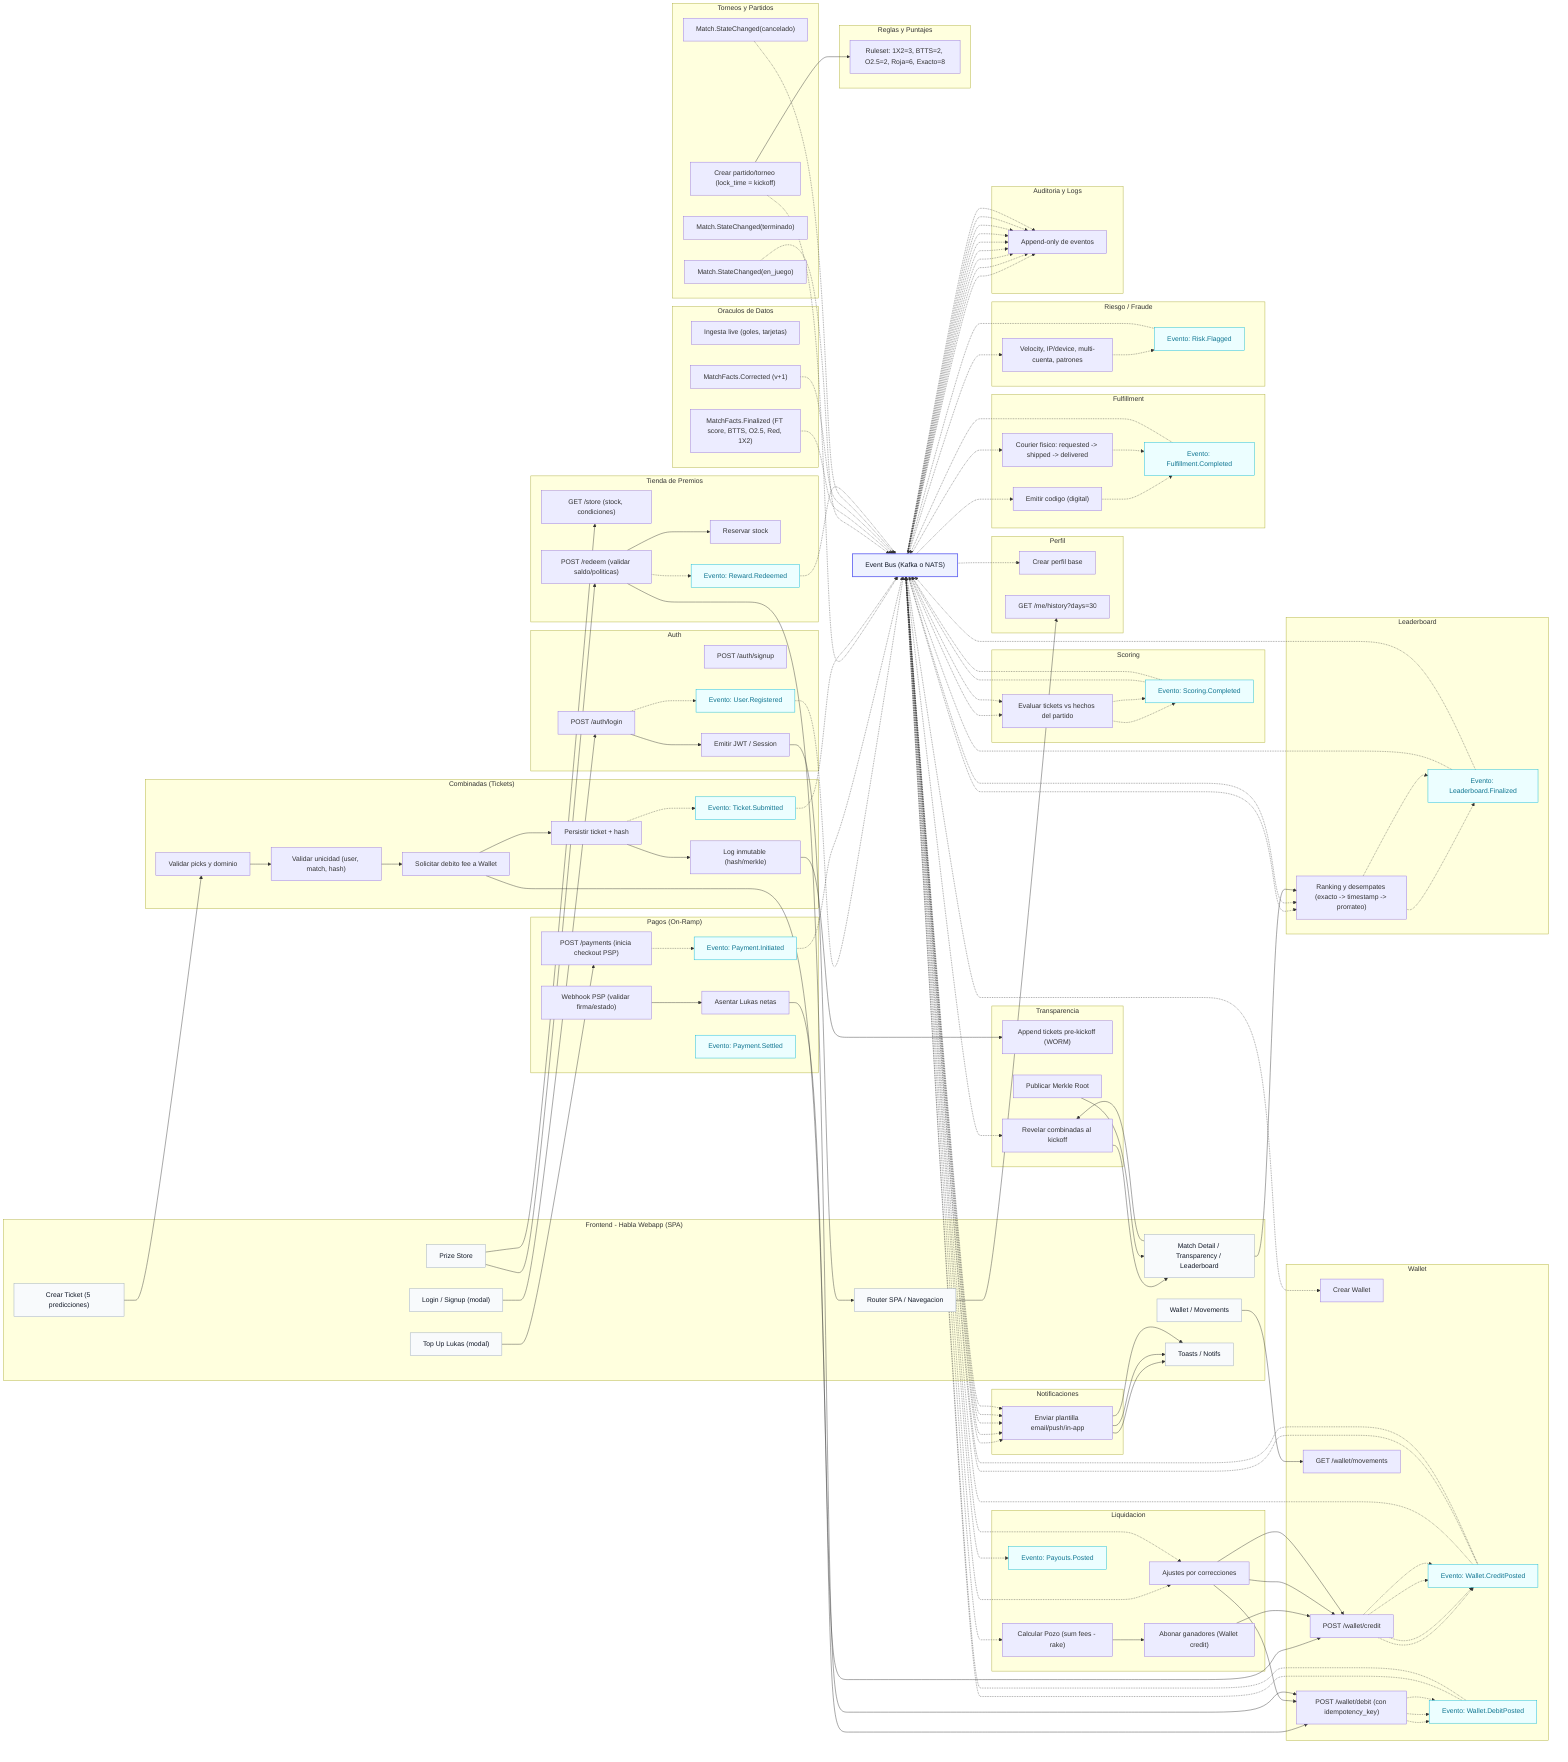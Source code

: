 flowchart LR

%% === Frontend ===
subgraph FE["Frontend - Habla Webapp (SPA)"]
  direction TB
  FE_Router["Router SPA / Navegacion"]
  FE_Login["Login / Signup (modal)"]
  FE_TopUp["Top Up Lukas (modal)"]
  FE_Create["Crear Ticket (5 predicciones)"]
  FE_Match["Match Detail / Transparency / Leaderboard"]
  FE_Store["Prize Store"]
  FE_Wallet["Wallet / Movements"]
  FE_Toast["Toasts / Notifs"]
end

%% === Event Bus ===
EB["Event Bus (Kafka o NATS)"]

%% === Auth ===
subgraph AUTH["Auth"]
  direction TB
  A_Signup["POST /auth/signup"]
  A_Login["POST /auth/login"]
  A_Token["Emitir JWT / Session"]
  A_Evt["Evento: User.Registered"]
end

%% === Perfil ===
subgraph PERFIL["Perfil"]
  direction TB
  P_Create["Crear perfil base"]
  P_History["GET /me/history?days=30"]
end

%% === Wallet ===
subgraph WALLET["Wallet"]
  direction TB
  W_Create["Crear Wallet"]
  W_Credit["POST /wallet/credit"]
  W_Debit["POST /wallet/debit (con idempotency_key)"]
  W_Mov["GET /wallet/movements"]
  W_evtC["Evento: Wallet.CreditPosted"]
  W_evtD["Evento: Wallet.DebitPosted"]
end

%% === Pagos ===
subgraph PAY["Pagos (On-Ramp)"]
  direction TB
  Pay_Start["POST /payments (inicia checkout PSP)"]
  Pay_Webhook["Webhook PSP (validar firma/estado)"]
  Pay_Settle["Asentar Lukas netas"]
  Pay_evtI["Evento: Payment.Initiated"]
  Pay_evtS["Evento: Payment.Settled"]
end

%% === Torneos y Partidos ===
subgraph TP["Torneos y Partidos"]
  direction TB
  T_Create["Crear partido/torneo (lock_time = kickoff)"]
  T_Lock["Match.StateChanged(en_juego)"]
  T_End["Match.StateChanged(terminado)"]
  T_Cancel["Match.StateChanged(cancelado)"]
end

%% === Reglas ===
subgraph RULES["Reglas y Puntajes"]
  direction TB
  R_Ruleset["Ruleset: 1X2=3, BTTS=2, O2.5=2, Roja=6, Exacto=8"]
end

%% === Combinadas ===
subgraph TICKETS["Combinadas (Tickets)"]
  direction TB
  C_Validate["Validar picks y dominio"]
  C_Uniq["Validar unicidad (user, match, hash)"]
  C_Debit["Solicitar debito fee a Wallet"]
  C_Save["Persistir ticket + hash"]
  C_Log["Log inmutable (hash/merkle)"]
  C_evt["Evento: Ticket.Submitted"]
end

%% === Oraculos de Datos ===
subgraph ORACLE["Oraculos de Datos"]
  direction TB
  O_Live["Ingesta live (goles, tarjetas)"]
  O_Final["MatchFacts.Finalized (FT score, BTTS, O2.5, Red, 1X2)"]
  O_Correct["MatchFacts.Corrected (v+1)"]
end

%% === Transparencia ===
subgraph TRANS["Transparencia"]
  direction TB
  TR_Append["Append tickets pre-kickoff (WORM)"]
  TR_Reveal["Revelar combinadas al kickoff"]
  TR_Merkle["Publicar Merkle Root"]
end

%% === Scoring ===
subgraph SCORE["Scoring"]
  direction TB
  S_Eval["Evaluar tickets vs hechos del partido"]
  S_evt["Evento: Scoring.Completed"]
end

%% === Leaderboard ===
subgraph LDB["Leaderboard"]
  direction TB
  L_Rank["Ranking y desempates (exacto -> timestamp -> prorrateo)"]
  L_evt["Evento: Leaderboard.Finalized"]
end

%% === Liquidacion ===
subgraph SETTLE["Liquidacion"]
  direction TB
  LI_Pool["Calcular Pozo (sum fees - rake)"]
  LI_Payouts["Abonar ganadores (Wallet credit)"]
  LI_Adjust["Ajustes por correcciones"]
  LI_evt["Evento: Payouts.Posted"]
end

%% === Tienda ===
subgraph STORE["Tienda de Premios"]
  direction TB
  ST_List["GET /store (stock, condiciones)"]
  ST_Redeem["POST /redeem (validar saldo/politicas)"]
  ST_Block["Reservar stock"]
  ST_evt["Evento: Reward.Redeemed"]
end

%% === Fulfillment ===
subgraph FULL["Fulfillment"]
  direction TB
  F_Digital["Emitir codigo (digital)"]
  F_Ship["Courier fisico: requested -> shipped -> delivered"]
  F_evt["Evento: Fulfillment.Completed"]
end

%% === Riesgo / Fraude ===
subgraph RISK["Riesgo / Fraude"]
  direction TB
  RISK_Checks["Velocity, IP/device, multi-cuenta, patrones"]
  RF_evt["Evento: Risk.Flagged"]
end

%% === Notificaciones ===
subgraph NOTIF["Notificaciones"]
  direction TB
  N_Send["Enviar plantilla email/push/in-app"]
end

%% === Auditoria ===
subgraph AUDIT["Auditoria y Logs"]
  direction TB
  AU_Log["Append-only de eventos"]
end


%% === 1) Registro / Login ===
FE_Login --> A_Login
A_Login --> A_Token
A_Login -.-> A_Evt
A_Evt -.-> EB
EB -.-> P_Create
EB -.-> W_Create
EB -.-> AU_Log
A_Token --> FE_Router

%% === 2) Top Up (Pagos -> Wallet) ===
FE_TopUp --> Pay_Start
Pay_Start -.-> Pay_evtI
Pay_evtI -.-> EB
EB -.-> AU_Log
Pay_Webhook --> Pay_Settle
Pay_Settle --> W_Credit
W_Credit -.-> W_evtC
W_evtC -.-> EB
EB -.-> N_Send
N_Send --> FE_Toast

%% === 3) Crear Torneo/Partido ===
T_Create --> R_Ruleset
T_Create -.-> EB
EB -.-> AU_Log

%% === 4) Envio de Combinada ===
FE_Create --> C_Validate
C_Validate --> C_Uniq
C_Uniq --> C_Debit
C_Debit --> W_Debit
W_Debit -.-> W_evtD
W_evtD -.-> EB
C_Debit --> C_Save
C_Save --> C_Log
C_Log --> TR_Append
C_Save -.-> C_evt
C_evt -.-> EB
EB -.-> AU_Log
EB -.-> RISK_Checks
RISK_Checks -.-> RF_evt
RF_evt -.-> EB

%% === 5) Kickoff -> Lock + Transparencia ===
T_Lock -.-> EB
EB -.-> TR_Reveal
TR_Reveal --> FE_Match
TR_Merkle --> FE_Match
EB -.-> AU_Log

%% === 6) Final del Partido -> Scoring -> Leaderboard -> Liquidacion ===
O_Final -.-> EB
EB -.-> S_Eval
S_Eval -.-> S_evt
S_evt -.-> EB
EB -.-> L_Rank
L_Rank -.-> L_evt
L_evt -.-> EB
EB -.-> LI_Pool
LI_Pool --> LI_Payouts
LI_Payouts --> W_Credit
W_Credit -.-> W_evtC
W_evtC -.-> EB
EB -.-> LI_evt
EB -.-> N_Send
N_Send --> FE_Toast
EB -.-> AU_Log

%% === 7) Correcciones post-partido (v+1) ===
O_Correct -.-> EB
EB -.-> S_Eval
S_Eval -.-> S_evt
S_evt -.-> EB
EB -.-> L_Rank
L_Rank -.-> L_evt
L_evt -.-> EB
EB -.-> LI_Adjust
LI_Adjust --> W_Credit
LI_Adjust --> W_Debit
W_Credit -.-> W_evtC
W_Debit -.-> W_evtD
W_evtC -.-> EB
W_evtD -.-> EB
EB -.-> N_Send
EB -.-> AU_Log

%% === 8) Cancelacion / Suspension ===
T_Cancel -.-> EB
EB -.-> LI_Adjust
LI_Adjust --> W_Credit
W_Credit -.-> W_evtC
EB -.-> N_Send
EB -.-> AU_Log

%% === 9) Store -> Redeem -> Fulfillment ===
FE_Store --> ST_List
FE_Store --> ST_Redeem
ST_Redeem --> ST_Block
ST_Redeem --> W_Debit
W_Debit -.-> W_evtD
ST_Redeem -.-> ST_evt
ST_evt -.-> EB
EB -.-> F_Digital
EB -.-> F_Ship
F_Digital -.-> F_evt
F_Ship -.-> F_evt
F_evt -.-> EB
EB -.-> N_Send
N_Send --> FE_Toast
EB -.-> AU_Log

%% === 10) Lecturas desde Frontend (GET) ===
FE_Router --> P_History
FE_Wallet --> W_Mov
FE_Match --> TR_Reveal
FE_Match --> L_Rank


%% ===================== STYLES =====================
classDef fe fill:#f8fafc,stroke:#94a3b8,stroke-width:1px,color:#111827;
classDef bus fill:#eef2ff,stroke:#6366f1,stroke-width:2px,color:#111827;
classDef evt fill:#ecfeff,stroke:#06b6d4,stroke-width:1px,color:#0e7490;

class FE_Router,FE_Login,FE_TopUp,FE_Create,FE_Match,FE_Store,FE_Wallet,FE_Toast fe;
class EB bus;
class A_Evt,W_evtC,W_evtD,Pay_evtI,Pay_evtS,C_evt,S_evt,L_evt,LI_evt,ST_evt,F_evt,RF_evt evt;